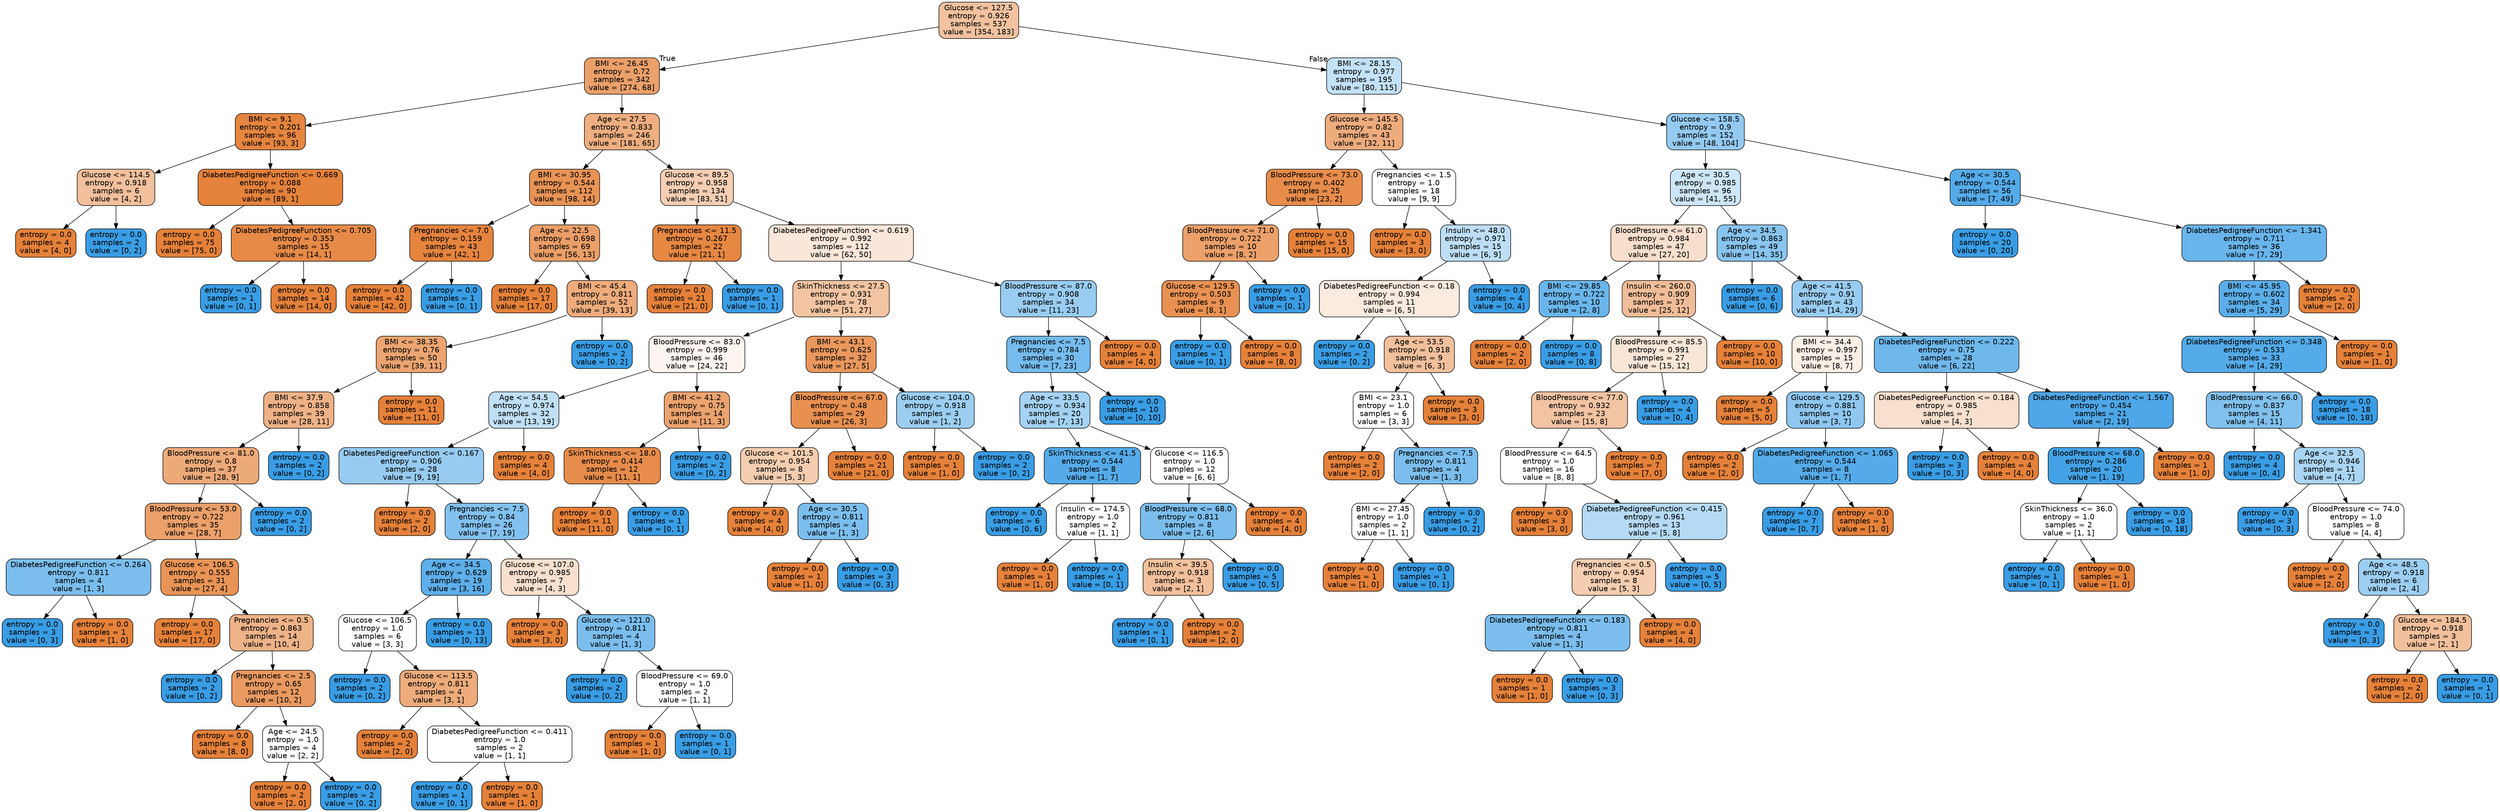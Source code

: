 digraph Tree {
node [shape=box, style="filled, rounded", color="black", fontname="helvetica"] ;
edge [fontname="helvetica"] ;
0 [label="Glucose <= 127.5\nentropy = 0.926\nsamples = 537\nvalue = [354, 183]", fillcolor="#f2c29f"] ;
1 [label="BMI <= 26.45\nentropy = 0.72\nsamples = 342\nvalue = [274, 68]", fillcolor="#eba06a"] ;
0 -> 1 [labeldistance=2.5, labelangle=45, headlabel="True"] ;
2 [label="BMI <= 9.1\nentropy = 0.201\nsamples = 96\nvalue = [93, 3]", fillcolor="#e6853f"] ;
1 -> 2 ;
3 [label="Glucose <= 114.5\nentropy = 0.918\nsamples = 6\nvalue = [4, 2]", fillcolor="#f2c09c"] ;
2 -> 3 ;
4 [label="entropy = 0.0\nsamples = 4\nvalue = [4, 0]", fillcolor="#e58139"] ;
3 -> 4 ;
5 [label="entropy = 0.0\nsamples = 2\nvalue = [0, 2]", fillcolor="#399de5"] ;
3 -> 5 ;
6 [label="DiabetesPedigreeFunction <= 0.669\nentropy = 0.088\nsamples = 90\nvalue = [89, 1]", fillcolor="#e5823b"] ;
2 -> 6 ;
7 [label="entropy = 0.0\nsamples = 75\nvalue = [75, 0]", fillcolor="#e58139"] ;
6 -> 7 ;
8 [label="DiabetesPedigreeFunction <= 0.705\nentropy = 0.353\nsamples = 15\nvalue = [14, 1]", fillcolor="#e78a47"] ;
6 -> 8 ;
9 [label="entropy = 0.0\nsamples = 1\nvalue = [0, 1]", fillcolor="#399de5"] ;
8 -> 9 ;
10 [label="entropy = 0.0\nsamples = 14\nvalue = [14, 0]", fillcolor="#e58139"] ;
8 -> 10 ;
11 [label="Age <= 27.5\nentropy = 0.833\nsamples = 246\nvalue = [181, 65]", fillcolor="#eeae80"] ;
1 -> 11 ;
12 [label="BMI <= 30.95\nentropy = 0.544\nsamples = 112\nvalue = [98, 14]", fillcolor="#e99355"] ;
11 -> 12 ;
13 [label="Pregnancies <= 7.0\nentropy = 0.159\nsamples = 43\nvalue = [42, 1]", fillcolor="#e6843e"] ;
12 -> 13 ;
14 [label="entropy = 0.0\nsamples = 42\nvalue = [42, 0]", fillcolor="#e58139"] ;
13 -> 14 ;
15 [label="entropy = 0.0\nsamples = 1\nvalue = [0, 1]", fillcolor="#399de5"] ;
13 -> 15 ;
16 [label="Age <= 22.5\nentropy = 0.698\nsamples = 69\nvalue = [56, 13]", fillcolor="#eb9e67"] ;
12 -> 16 ;
17 [label="entropy = 0.0\nsamples = 17\nvalue = [17, 0]", fillcolor="#e58139"] ;
16 -> 17 ;
18 [label="BMI <= 45.4\nentropy = 0.811\nsamples = 52\nvalue = [39, 13]", fillcolor="#eeab7b"] ;
16 -> 18 ;
19 [label="BMI <= 38.35\nentropy = 0.76\nsamples = 50\nvalue = [39, 11]", fillcolor="#eca571"] ;
18 -> 19 ;
20 [label="BMI <= 37.9\nentropy = 0.858\nsamples = 39\nvalue = [28, 11]", fillcolor="#efb287"] ;
19 -> 20 ;
21 [label="BloodPressure <= 81.0\nentropy = 0.8\nsamples = 37\nvalue = [28, 9]", fillcolor="#edaa79"] ;
20 -> 21 ;
22 [label="BloodPressure <= 53.0\nentropy = 0.722\nsamples = 35\nvalue = [28, 7]", fillcolor="#eca06a"] ;
21 -> 22 ;
23 [label="DiabetesPedigreeFunction <= 0.264\nentropy = 0.811\nsamples = 4\nvalue = [1, 3]", fillcolor="#7bbeee"] ;
22 -> 23 ;
24 [label="entropy = 0.0\nsamples = 3\nvalue = [0, 3]", fillcolor="#399de5"] ;
23 -> 24 ;
25 [label="entropy = 0.0\nsamples = 1\nvalue = [1, 0]", fillcolor="#e58139"] ;
23 -> 25 ;
26 [label="Glucose <= 106.5\nentropy = 0.555\nsamples = 31\nvalue = [27, 4]", fillcolor="#e99456"] ;
22 -> 26 ;
27 [label="entropy = 0.0\nsamples = 17\nvalue = [17, 0]", fillcolor="#e58139"] ;
26 -> 27 ;
28 [label="Pregnancies <= 0.5\nentropy = 0.863\nsamples = 14\nvalue = [10, 4]", fillcolor="#efb388"] ;
26 -> 28 ;
29 [label="entropy = 0.0\nsamples = 2\nvalue = [0, 2]", fillcolor="#399de5"] ;
28 -> 29 ;
30 [label="Pregnancies <= 2.5\nentropy = 0.65\nsamples = 12\nvalue = [10, 2]", fillcolor="#ea9a61"] ;
28 -> 30 ;
31 [label="entropy = 0.0\nsamples = 8\nvalue = [8, 0]", fillcolor="#e58139"] ;
30 -> 31 ;
32 [label="Age <= 24.5\nentropy = 1.0\nsamples = 4\nvalue = [2, 2]", fillcolor="#ffffff"] ;
30 -> 32 ;
33 [label="entropy = 0.0\nsamples = 2\nvalue = [2, 0]", fillcolor="#e58139"] ;
32 -> 33 ;
34 [label="entropy = 0.0\nsamples = 2\nvalue = [0, 2]", fillcolor="#399de5"] ;
32 -> 34 ;
35 [label="entropy = 0.0\nsamples = 2\nvalue = [0, 2]", fillcolor="#399de5"] ;
21 -> 35 ;
36 [label="entropy = 0.0\nsamples = 2\nvalue = [0, 2]", fillcolor="#399de5"] ;
20 -> 36 ;
37 [label="entropy = 0.0\nsamples = 11\nvalue = [11, 0]", fillcolor="#e58139"] ;
19 -> 37 ;
38 [label="entropy = 0.0\nsamples = 2\nvalue = [0, 2]", fillcolor="#399de5"] ;
18 -> 38 ;
39 [label="Glucose <= 89.5\nentropy = 0.958\nsamples = 134\nvalue = [83, 51]", fillcolor="#f5ceb3"] ;
11 -> 39 ;
40 [label="Pregnancies <= 11.5\nentropy = 0.267\nsamples = 22\nvalue = [21, 1]", fillcolor="#e68742"] ;
39 -> 40 ;
41 [label="entropy = 0.0\nsamples = 21\nvalue = [21, 0]", fillcolor="#e58139"] ;
40 -> 41 ;
42 [label="entropy = 0.0\nsamples = 1\nvalue = [0, 1]", fillcolor="#399de5"] ;
40 -> 42 ;
43 [label="DiabetesPedigreeFunction <= 0.619\nentropy = 0.992\nsamples = 112\nvalue = [62, 50]", fillcolor="#fae7d9"] ;
39 -> 43 ;
44 [label="SkinThickness <= 27.5\nentropy = 0.931\nsamples = 78\nvalue = [51, 27]", fillcolor="#f3c4a2"] ;
43 -> 44 ;
45 [label="BloodPressure <= 83.0\nentropy = 0.999\nsamples = 46\nvalue = [24, 22]", fillcolor="#fdf5ef"] ;
44 -> 45 ;
46 [label="Age <= 54.5\nentropy = 0.974\nsamples = 32\nvalue = [13, 19]", fillcolor="#c0e0f7"] ;
45 -> 46 ;
47 [label="DiabetesPedigreeFunction <= 0.167\nentropy = 0.906\nsamples = 28\nvalue = [9, 19]", fillcolor="#97cbf1"] ;
46 -> 47 ;
48 [label="entropy = 0.0\nsamples = 2\nvalue = [2, 0]", fillcolor="#e58139"] ;
47 -> 48 ;
49 [label="Pregnancies <= 7.5\nentropy = 0.84\nsamples = 26\nvalue = [7, 19]", fillcolor="#82c1ef"] ;
47 -> 49 ;
50 [label="Age <= 34.5\nentropy = 0.629\nsamples = 19\nvalue = [3, 16]", fillcolor="#5eafea"] ;
49 -> 50 ;
51 [label="Glucose <= 106.5\nentropy = 1.0\nsamples = 6\nvalue = [3, 3]", fillcolor="#ffffff"] ;
50 -> 51 ;
52 [label="entropy = 0.0\nsamples = 2\nvalue = [0, 2]", fillcolor="#399de5"] ;
51 -> 52 ;
53 [label="Glucose <= 113.5\nentropy = 0.811\nsamples = 4\nvalue = [3, 1]", fillcolor="#eeab7b"] ;
51 -> 53 ;
54 [label="entropy = 0.0\nsamples = 2\nvalue = [2, 0]", fillcolor="#e58139"] ;
53 -> 54 ;
55 [label="DiabetesPedigreeFunction <= 0.411\nentropy = 1.0\nsamples = 2\nvalue = [1, 1]", fillcolor="#ffffff"] ;
53 -> 55 ;
56 [label="entropy = 0.0\nsamples = 1\nvalue = [0, 1]", fillcolor="#399de5"] ;
55 -> 56 ;
57 [label="entropy = 0.0\nsamples = 1\nvalue = [1, 0]", fillcolor="#e58139"] ;
55 -> 57 ;
58 [label="entropy = 0.0\nsamples = 13\nvalue = [0, 13]", fillcolor="#399de5"] ;
50 -> 58 ;
59 [label="Glucose <= 107.0\nentropy = 0.985\nsamples = 7\nvalue = [4, 3]", fillcolor="#f8e0ce"] ;
49 -> 59 ;
60 [label="entropy = 0.0\nsamples = 3\nvalue = [3, 0]", fillcolor="#e58139"] ;
59 -> 60 ;
61 [label="Glucose <= 121.0\nentropy = 0.811\nsamples = 4\nvalue = [1, 3]", fillcolor="#7bbeee"] ;
59 -> 61 ;
62 [label="entropy = 0.0\nsamples = 2\nvalue = [0, 2]", fillcolor="#399de5"] ;
61 -> 62 ;
63 [label="BloodPressure <= 69.0\nentropy = 1.0\nsamples = 2\nvalue = [1, 1]", fillcolor="#ffffff"] ;
61 -> 63 ;
64 [label="entropy = 0.0\nsamples = 1\nvalue = [1, 0]", fillcolor="#e58139"] ;
63 -> 64 ;
65 [label="entropy = 0.0\nsamples = 1\nvalue = [0, 1]", fillcolor="#399de5"] ;
63 -> 65 ;
66 [label="entropy = 0.0\nsamples = 4\nvalue = [4, 0]", fillcolor="#e58139"] ;
46 -> 66 ;
67 [label="BMI <= 41.2\nentropy = 0.75\nsamples = 14\nvalue = [11, 3]", fillcolor="#eca36f"] ;
45 -> 67 ;
68 [label="SkinThickness <= 18.0\nentropy = 0.414\nsamples = 12\nvalue = [11, 1]", fillcolor="#e78c4b"] ;
67 -> 68 ;
69 [label="entropy = 0.0\nsamples = 11\nvalue = [11, 0]", fillcolor="#e58139"] ;
68 -> 69 ;
70 [label="entropy = 0.0\nsamples = 1\nvalue = [0, 1]", fillcolor="#399de5"] ;
68 -> 70 ;
71 [label="entropy = 0.0\nsamples = 2\nvalue = [0, 2]", fillcolor="#399de5"] ;
67 -> 71 ;
72 [label="BMI <= 43.1\nentropy = 0.625\nsamples = 32\nvalue = [27, 5]", fillcolor="#ea985e"] ;
44 -> 72 ;
73 [label="BloodPressure <= 67.0\nentropy = 0.48\nsamples = 29\nvalue = [26, 3]", fillcolor="#e89050"] ;
72 -> 73 ;
74 [label="Glucose <= 101.5\nentropy = 0.954\nsamples = 8\nvalue = [5, 3]", fillcolor="#f5cdb0"] ;
73 -> 74 ;
75 [label="entropy = 0.0\nsamples = 4\nvalue = [4, 0]", fillcolor="#e58139"] ;
74 -> 75 ;
76 [label="Age <= 30.5\nentropy = 0.811\nsamples = 4\nvalue = [1, 3]", fillcolor="#7bbeee"] ;
74 -> 76 ;
77 [label="entropy = 0.0\nsamples = 1\nvalue = [1, 0]", fillcolor="#e58139"] ;
76 -> 77 ;
78 [label="entropy = 0.0\nsamples = 3\nvalue = [0, 3]", fillcolor="#399de5"] ;
76 -> 78 ;
79 [label="entropy = 0.0\nsamples = 21\nvalue = [21, 0]", fillcolor="#e58139"] ;
73 -> 79 ;
80 [label="Glucose <= 104.0\nentropy = 0.918\nsamples = 3\nvalue = [1, 2]", fillcolor="#9ccef2"] ;
72 -> 80 ;
81 [label="entropy = 0.0\nsamples = 1\nvalue = [1, 0]", fillcolor="#e58139"] ;
80 -> 81 ;
82 [label="entropy = 0.0\nsamples = 2\nvalue = [0, 2]", fillcolor="#399de5"] ;
80 -> 82 ;
83 [label="BloodPressure <= 87.0\nentropy = 0.908\nsamples = 34\nvalue = [11, 23]", fillcolor="#98ccf1"] ;
43 -> 83 ;
84 [label="Pregnancies <= 7.5\nentropy = 0.784\nsamples = 30\nvalue = [7, 23]", fillcolor="#75bbed"] ;
83 -> 84 ;
85 [label="Age <= 33.5\nentropy = 0.934\nsamples = 20\nvalue = [7, 13]", fillcolor="#a4d2f3"] ;
84 -> 85 ;
86 [label="SkinThickness <= 41.5\nentropy = 0.544\nsamples = 8\nvalue = [1, 7]", fillcolor="#55abe9"] ;
85 -> 86 ;
87 [label="entropy = 0.0\nsamples = 6\nvalue = [0, 6]", fillcolor="#399de5"] ;
86 -> 87 ;
88 [label="Insulin <= 174.5\nentropy = 1.0\nsamples = 2\nvalue = [1, 1]", fillcolor="#ffffff"] ;
86 -> 88 ;
89 [label="entropy = 0.0\nsamples = 1\nvalue = [1, 0]", fillcolor="#e58139"] ;
88 -> 89 ;
90 [label="entropy = 0.0\nsamples = 1\nvalue = [0, 1]", fillcolor="#399de5"] ;
88 -> 90 ;
91 [label="Glucose <= 116.5\nentropy = 1.0\nsamples = 12\nvalue = [6, 6]", fillcolor="#ffffff"] ;
85 -> 91 ;
92 [label="BloodPressure <= 68.0\nentropy = 0.811\nsamples = 8\nvalue = [2, 6]", fillcolor="#7bbeee"] ;
91 -> 92 ;
93 [label="Insulin <= 39.5\nentropy = 0.918\nsamples = 3\nvalue = [2, 1]", fillcolor="#f2c09c"] ;
92 -> 93 ;
94 [label="entropy = 0.0\nsamples = 1\nvalue = [0, 1]", fillcolor="#399de5"] ;
93 -> 94 ;
95 [label="entropy = 0.0\nsamples = 2\nvalue = [2, 0]", fillcolor="#e58139"] ;
93 -> 95 ;
96 [label="entropy = 0.0\nsamples = 5\nvalue = [0, 5]", fillcolor="#399de5"] ;
92 -> 96 ;
97 [label="entropy = 0.0\nsamples = 4\nvalue = [4, 0]", fillcolor="#e58139"] ;
91 -> 97 ;
98 [label="entropy = 0.0\nsamples = 10\nvalue = [0, 10]", fillcolor="#399de5"] ;
84 -> 98 ;
99 [label="entropy = 0.0\nsamples = 4\nvalue = [4, 0]", fillcolor="#e58139"] ;
83 -> 99 ;
100 [label="BMI <= 28.15\nentropy = 0.977\nsamples = 195\nvalue = [80, 115]", fillcolor="#c3e1f7"] ;
0 -> 100 [labeldistance=2.5, labelangle=-45, headlabel="False"] ;
101 [label="Glucose <= 145.5\nentropy = 0.82\nsamples = 43\nvalue = [32, 11]", fillcolor="#eeac7d"] ;
100 -> 101 ;
102 [label="BloodPressure <= 73.0\nentropy = 0.402\nsamples = 25\nvalue = [23, 2]", fillcolor="#e78c4a"] ;
101 -> 102 ;
103 [label="BloodPressure <= 71.0\nentropy = 0.722\nsamples = 10\nvalue = [8, 2]", fillcolor="#eca06a"] ;
102 -> 103 ;
104 [label="Glucose <= 129.5\nentropy = 0.503\nsamples = 9\nvalue = [8, 1]", fillcolor="#e89152"] ;
103 -> 104 ;
105 [label="entropy = 0.0\nsamples = 1\nvalue = [0, 1]", fillcolor="#399de5"] ;
104 -> 105 ;
106 [label="entropy = 0.0\nsamples = 8\nvalue = [8, 0]", fillcolor="#e58139"] ;
104 -> 106 ;
107 [label="entropy = 0.0\nsamples = 1\nvalue = [0, 1]", fillcolor="#399de5"] ;
103 -> 107 ;
108 [label="entropy = 0.0\nsamples = 15\nvalue = [15, 0]", fillcolor="#e58139"] ;
102 -> 108 ;
109 [label="Pregnancies <= 1.5\nentropy = 1.0\nsamples = 18\nvalue = [9, 9]", fillcolor="#ffffff"] ;
101 -> 109 ;
110 [label="entropy = 0.0\nsamples = 3\nvalue = [3, 0]", fillcolor="#e58139"] ;
109 -> 110 ;
111 [label="Insulin <= 48.0\nentropy = 0.971\nsamples = 15\nvalue = [6, 9]", fillcolor="#bddef6"] ;
109 -> 111 ;
112 [label="DiabetesPedigreeFunction <= 0.18\nentropy = 0.994\nsamples = 11\nvalue = [6, 5]", fillcolor="#fbeade"] ;
111 -> 112 ;
113 [label="entropy = 0.0\nsamples = 2\nvalue = [0, 2]", fillcolor="#399de5"] ;
112 -> 113 ;
114 [label="Age <= 53.5\nentropy = 0.918\nsamples = 9\nvalue = [6, 3]", fillcolor="#f2c09c"] ;
112 -> 114 ;
115 [label="BMI <= 23.1\nentropy = 1.0\nsamples = 6\nvalue = [3, 3]", fillcolor="#ffffff"] ;
114 -> 115 ;
116 [label="entropy = 0.0\nsamples = 2\nvalue = [2, 0]", fillcolor="#e58139"] ;
115 -> 116 ;
117 [label="Pregnancies <= 7.5\nentropy = 0.811\nsamples = 4\nvalue = [1, 3]", fillcolor="#7bbeee"] ;
115 -> 117 ;
118 [label="BMI <= 27.45\nentropy = 1.0\nsamples = 2\nvalue = [1, 1]", fillcolor="#ffffff"] ;
117 -> 118 ;
119 [label="entropy = 0.0\nsamples = 1\nvalue = [1, 0]", fillcolor="#e58139"] ;
118 -> 119 ;
120 [label="entropy = 0.0\nsamples = 1\nvalue = [0, 1]", fillcolor="#399de5"] ;
118 -> 120 ;
121 [label="entropy = 0.0\nsamples = 2\nvalue = [0, 2]", fillcolor="#399de5"] ;
117 -> 121 ;
122 [label="entropy = 0.0\nsamples = 3\nvalue = [3, 0]", fillcolor="#e58139"] ;
114 -> 122 ;
123 [label="entropy = 0.0\nsamples = 4\nvalue = [0, 4]", fillcolor="#399de5"] ;
111 -> 123 ;
124 [label="Glucose <= 158.5\nentropy = 0.9\nsamples = 152\nvalue = [48, 104]", fillcolor="#94caf1"] ;
100 -> 124 ;
125 [label="Age <= 30.5\nentropy = 0.985\nsamples = 96\nvalue = [41, 55]", fillcolor="#cde6f8"] ;
124 -> 125 ;
126 [label="BloodPressure <= 61.0\nentropy = 0.984\nsamples = 47\nvalue = [27, 20]", fillcolor="#f8decc"] ;
125 -> 126 ;
127 [label="BMI <= 29.85\nentropy = 0.722\nsamples = 10\nvalue = [2, 8]", fillcolor="#6ab6ec"] ;
126 -> 127 ;
128 [label="entropy = 0.0\nsamples = 2\nvalue = [2, 0]", fillcolor="#e58139"] ;
127 -> 128 ;
129 [label="entropy = 0.0\nsamples = 8\nvalue = [0, 8]", fillcolor="#399de5"] ;
127 -> 129 ;
130 [label="Insulin <= 260.0\nentropy = 0.909\nsamples = 37\nvalue = [25, 12]", fillcolor="#f1bd98"] ;
126 -> 130 ;
131 [label="BloodPressure <= 85.5\nentropy = 0.991\nsamples = 27\nvalue = [15, 12]", fillcolor="#fae6d7"] ;
130 -> 131 ;
132 [label="BloodPressure <= 77.0\nentropy = 0.932\nsamples = 23\nvalue = [15, 8]", fillcolor="#f3c4a3"] ;
131 -> 132 ;
133 [label="BloodPressure <= 64.5\nentropy = 1.0\nsamples = 16\nvalue = [8, 8]", fillcolor="#ffffff"] ;
132 -> 133 ;
134 [label="entropy = 0.0\nsamples = 3\nvalue = [3, 0]", fillcolor="#e58139"] ;
133 -> 134 ;
135 [label="DiabetesPedigreeFunction <= 0.415\nentropy = 0.961\nsamples = 13\nvalue = [5, 8]", fillcolor="#b5daf5"] ;
133 -> 135 ;
136 [label="Pregnancies <= 0.5\nentropy = 0.954\nsamples = 8\nvalue = [5, 3]", fillcolor="#f5cdb0"] ;
135 -> 136 ;
137 [label="DiabetesPedigreeFunction <= 0.183\nentropy = 0.811\nsamples = 4\nvalue = [1, 3]", fillcolor="#7bbeee"] ;
136 -> 137 ;
138 [label="entropy = 0.0\nsamples = 1\nvalue = [1, 0]", fillcolor="#e58139"] ;
137 -> 138 ;
139 [label="entropy = 0.0\nsamples = 3\nvalue = [0, 3]", fillcolor="#399de5"] ;
137 -> 139 ;
140 [label="entropy = 0.0\nsamples = 4\nvalue = [4, 0]", fillcolor="#e58139"] ;
136 -> 140 ;
141 [label="entropy = 0.0\nsamples = 5\nvalue = [0, 5]", fillcolor="#399de5"] ;
135 -> 141 ;
142 [label="entropy = 0.0\nsamples = 7\nvalue = [7, 0]", fillcolor="#e58139"] ;
132 -> 142 ;
143 [label="entropy = 0.0\nsamples = 4\nvalue = [0, 4]", fillcolor="#399de5"] ;
131 -> 143 ;
144 [label="entropy = 0.0\nsamples = 10\nvalue = [10, 0]", fillcolor="#e58139"] ;
130 -> 144 ;
145 [label="Age <= 34.5\nentropy = 0.863\nsamples = 49\nvalue = [14, 35]", fillcolor="#88c4ef"] ;
125 -> 145 ;
146 [label="entropy = 0.0\nsamples = 6\nvalue = [0, 6]", fillcolor="#399de5"] ;
145 -> 146 ;
147 [label="Age <= 41.5\nentropy = 0.91\nsamples = 43\nvalue = [14, 29]", fillcolor="#99ccf2"] ;
145 -> 147 ;
148 [label="BMI <= 34.4\nentropy = 0.997\nsamples = 15\nvalue = [8, 7]", fillcolor="#fcefe6"] ;
147 -> 148 ;
149 [label="entropy = 0.0\nsamples = 5\nvalue = [5, 0]", fillcolor="#e58139"] ;
148 -> 149 ;
150 [label="Glucose <= 129.5\nentropy = 0.881\nsamples = 10\nvalue = [3, 7]", fillcolor="#8ec7f0"] ;
148 -> 150 ;
151 [label="entropy = 0.0\nsamples = 2\nvalue = [2, 0]", fillcolor="#e58139"] ;
150 -> 151 ;
152 [label="DiabetesPedigreeFunction <= 1.065\nentropy = 0.544\nsamples = 8\nvalue = [1, 7]", fillcolor="#55abe9"] ;
150 -> 152 ;
153 [label="entropy = 0.0\nsamples = 7\nvalue = [0, 7]", fillcolor="#399de5"] ;
152 -> 153 ;
154 [label="entropy = 0.0\nsamples = 1\nvalue = [1, 0]", fillcolor="#e58139"] ;
152 -> 154 ;
155 [label="DiabetesPedigreeFunction <= 0.222\nentropy = 0.75\nsamples = 28\nvalue = [6, 22]", fillcolor="#6fb8ec"] ;
147 -> 155 ;
156 [label="DiabetesPedigreeFunction <= 0.184\nentropy = 0.985\nsamples = 7\nvalue = [4, 3]", fillcolor="#f8e0ce"] ;
155 -> 156 ;
157 [label="entropy = 0.0\nsamples = 3\nvalue = [0, 3]", fillcolor="#399de5"] ;
156 -> 157 ;
158 [label="entropy = 0.0\nsamples = 4\nvalue = [4, 0]", fillcolor="#e58139"] ;
156 -> 158 ;
159 [label="DiabetesPedigreeFunction <= 1.567\nentropy = 0.454\nsamples = 21\nvalue = [2, 19]", fillcolor="#4ea7e8"] ;
155 -> 159 ;
160 [label="BloodPressure <= 68.0\nentropy = 0.286\nsamples = 20\nvalue = [1, 19]", fillcolor="#43a2e6"] ;
159 -> 160 ;
161 [label="SkinThickness <= 36.0\nentropy = 1.0\nsamples = 2\nvalue = [1, 1]", fillcolor="#ffffff"] ;
160 -> 161 ;
162 [label="entropy = 0.0\nsamples = 1\nvalue = [0, 1]", fillcolor="#399de5"] ;
161 -> 162 ;
163 [label="entropy = 0.0\nsamples = 1\nvalue = [1, 0]", fillcolor="#e58139"] ;
161 -> 163 ;
164 [label="entropy = 0.0\nsamples = 18\nvalue = [0, 18]", fillcolor="#399de5"] ;
160 -> 164 ;
165 [label="entropy = 0.0\nsamples = 1\nvalue = [1, 0]", fillcolor="#e58139"] ;
159 -> 165 ;
166 [label="Age <= 30.5\nentropy = 0.544\nsamples = 56\nvalue = [7, 49]", fillcolor="#55abe9"] ;
124 -> 166 ;
167 [label="entropy = 0.0\nsamples = 20\nvalue = [0, 20]", fillcolor="#399de5"] ;
166 -> 167 ;
168 [label="DiabetesPedigreeFunction <= 1.341\nentropy = 0.711\nsamples = 36\nvalue = [7, 29]", fillcolor="#69b5eb"] ;
166 -> 168 ;
169 [label="BMI <= 45.95\nentropy = 0.602\nsamples = 34\nvalue = [5, 29]", fillcolor="#5baee9"] ;
168 -> 169 ;
170 [label="DiabetesPedigreeFunction <= 0.348\nentropy = 0.533\nsamples = 33\nvalue = [4, 29]", fillcolor="#54abe9"] ;
169 -> 170 ;
171 [label="BloodPressure <= 66.0\nentropy = 0.837\nsamples = 15\nvalue = [4, 11]", fillcolor="#81c1ee"] ;
170 -> 171 ;
172 [label="entropy = 0.0\nsamples = 4\nvalue = [0, 4]", fillcolor="#399de5"] ;
171 -> 172 ;
173 [label="Age <= 32.5\nentropy = 0.946\nsamples = 11\nvalue = [4, 7]", fillcolor="#aad5f4"] ;
171 -> 173 ;
174 [label="entropy = 0.0\nsamples = 3\nvalue = [0, 3]", fillcolor="#399de5"] ;
173 -> 174 ;
175 [label="BloodPressure <= 74.0\nentropy = 1.0\nsamples = 8\nvalue = [4, 4]", fillcolor="#ffffff"] ;
173 -> 175 ;
176 [label="entropy = 0.0\nsamples = 2\nvalue = [2, 0]", fillcolor="#e58139"] ;
175 -> 176 ;
177 [label="Age <= 48.5\nentropy = 0.918\nsamples = 6\nvalue = [2, 4]", fillcolor="#9ccef2"] ;
175 -> 177 ;
178 [label="entropy = 0.0\nsamples = 3\nvalue = [0, 3]", fillcolor="#399de5"] ;
177 -> 178 ;
179 [label="Glucose <= 184.5\nentropy = 0.918\nsamples = 3\nvalue = [2, 1]", fillcolor="#f2c09c"] ;
177 -> 179 ;
180 [label="entropy = 0.0\nsamples = 2\nvalue = [2, 0]", fillcolor="#e58139"] ;
179 -> 180 ;
181 [label="entropy = 0.0\nsamples = 1\nvalue = [0, 1]", fillcolor="#399de5"] ;
179 -> 181 ;
182 [label="entropy = 0.0\nsamples = 18\nvalue = [0, 18]", fillcolor="#399de5"] ;
170 -> 182 ;
183 [label="entropy = 0.0\nsamples = 1\nvalue = [1, 0]", fillcolor="#e58139"] ;
169 -> 183 ;
184 [label="entropy = 0.0\nsamples = 2\nvalue = [2, 0]", fillcolor="#e58139"] ;
168 -> 184 ;
}